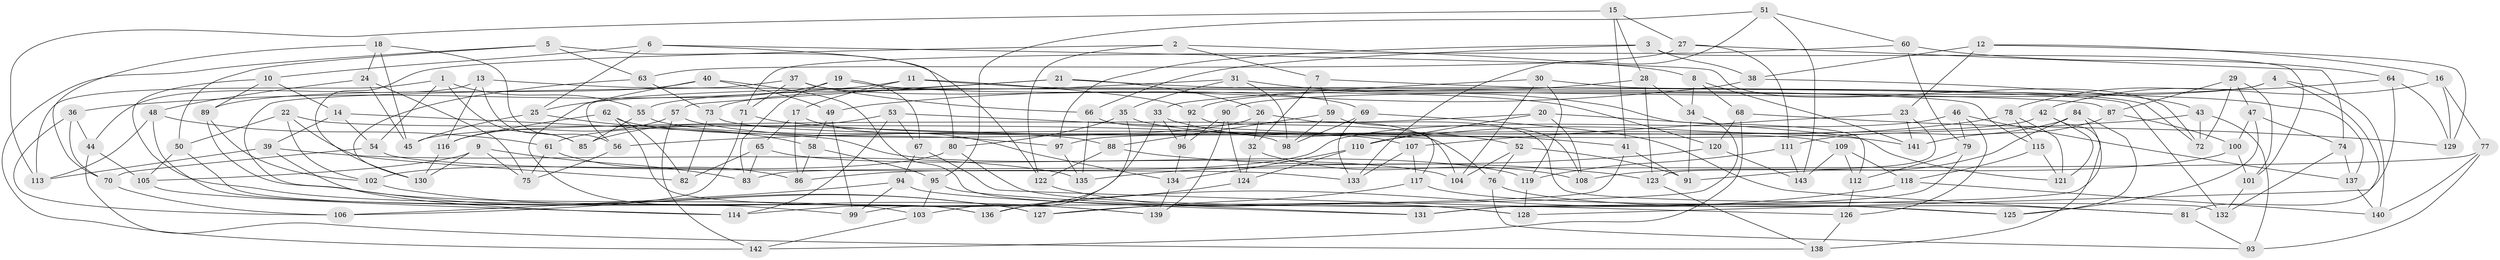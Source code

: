 // Generated by graph-tools (version 1.1) at 2025/11/02/27/25 16:11:42]
// undirected, 143 vertices, 286 edges
graph export_dot {
graph [start="1"]
  node [color=gray90,style=filled];
  1;
  2;
  3;
  4;
  5;
  6;
  7;
  8;
  9;
  10;
  11;
  12;
  13;
  14;
  15;
  16;
  17;
  18;
  19;
  20;
  21;
  22;
  23;
  24;
  25;
  26;
  27;
  28;
  29;
  30;
  31;
  32;
  33;
  34;
  35;
  36;
  37;
  38;
  39;
  40;
  41;
  42;
  43;
  44;
  45;
  46;
  47;
  48;
  49;
  50;
  51;
  52;
  53;
  54;
  55;
  56;
  57;
  58;
  59;
  60;
  61;
  62;
  63;
  64;
  65;
  66;
  67;
  68;
  69;
  70;
  71;
  72;
  73;
  74;
  75;
  76;
  77;
  78;
  79;
  80;
  81;
  82;
  83;
  84;
  85;
  86;
  87;
  88;
  89;
  90;
  91;
  92;
  93;
  94;
  95;
  96;
  97;
  98;
  99;
  100;
  101;
  102;
  103;
  104;
  105;
  106;
  107;
  108;
  109;
  110;
  111;
  112;
  113;
  114;
  115;
  116;
  117;
  118;
  119;
  120;
  121;
  122;
  123;
  124;
  125;
  126;
  127;
  128;
  129;
  130;
  131;
  132;
  133;
  134;
  135;
  136;
  137;
  138;
  139;
  140;
  141;
  142;
  143;
  1 -- 55;
  1 -- 54;
  1 -- 85;
  1 -- 113;
  2 -- 130;
  2 -- 122;
  2 -- 8;
  2 -- 7;
  3 -- 97;
  3 -- 66;
  3 -- 38;
  3 -- 101;
  4 -- 90;
  4 -- 81;
  4 -- 55;
  4 -- 140;
  5 -- 63;
  5 -- 122;
  5 -- 142;
  5 -- 50;
  6 -- 80;
  6 -- 25;
  6 -- 72;
  6 -- 10;
  7 -- 32;
  7 -- 137;
  7 -- 59;
  8 -- 34;
  8 -- 68;
  8 -- 141;
  9 -- 75;
  9 -- 105;
  9 -- 83;
  9 -- 130;
  10 -- 99;
  10 -- 14;
  10 -- 89;
  11 -- 36;
  11 -- 115;
  11 -- 92;
  11 -- 17;
  12 -- 129;
  12 -- 23;
  12 -- 16;
  12 -- 38;
  13 -- 44;
  13 -- 116;
  13 -- 87;
  13 -- 85;
  14 -- 119;
  14 -- 39;
  14 -- 54;
  15 -- 41;
  15 -- 28;
  15 -- 27;
  15 -- 113;
  16 -- 129;
  16 -- 42;
  16 -- 77;
  17 -- 65;
  17 -- 86;
  17 -- 134;
  18 -- 24;
  18 -- 45;
  18 -- 70;
  18 -- 56;
  19 -- 120;
  19 -- 67;
  19 -- 25;
  19 -- 83;
  20 -- 121;
  20 -- 108;
  20 -- 110;
  20 -- 45;
  21 -- 56;
  21 -- 132;
  21 -- 26;
  21 -- 57;
  22 -- 102;
  22 -- 50;
  22 -- 82;
  22 -- 98;
  23 -- 141;
  23 -- 123;
  23 -- 107;
  24 -- 45;
  24 -- 48;
  24 -- 75;
  25 -- 45;
  25 -- 58;
  26 -- 32;
  26 -- 132;
  26 -- 61;
  27 -- 74;
  27 -- 63;
  27 -- 111;
  28 -- 34;
  28 -- 92;
  28 -- 123;
  29 -- 47;
  29 -- 101;
  29 -- 72;
  29 -- 87;
  30 -- 72;
  30 -- 104;
  30 -- 119;
  30 -- 33;
  31 -- 112;
  31 -- 35;
  31 -- 73;
  31 -- 98;
  32 -- 108;
  32 -- 124;
  33 -- 96;
  33 -- 52;
  33 -- 114;
  34 -- 91;
  34 -- 127;
  35 -- 41;
  35 -- 80;
  35 -- 103;
  36 -- 44;
  36 -- 70;
  36 -- 106;
  37 -- 71;
  37 -- 69;
  37 -- 103;
  37 -- 66;
  38 -- 49;
  38 -- 43;
  39 -- 135;
  39 -- 114;
  39 -- 113;
  40 -- 89;
  40 -- 49;
  40 -- 128;
  40 -- 139;
  41 -- 91;
  41 -- 99;
  42 -- 138;
  42 -- 121;
  42 -- 97;
  43 -- 93;
  43 -- 56;
  43 -- 72;
  44 -- 138;
  44 -- 105;
  46 -- 79;
  46 -- 126;
  46 -- 137;
  46 -- 86;
  47 -- 74;
  47 -- 100;
  47 -- 125;
  48 -- 61;
  48 -- 113;
  48 -- 136;
  49 -- 99;
  49 -- 58;
  50 -- 105;
  50 -- 136;
  51 -- 60;
  51 -- 133;
  51 -- 95;
  51 -- 143;
  52 -- 91;
  52 -- 104;
  52 -- 76;
  53 -- 76;
  53 -- 67;
  53 -- 85;
  53 -- 114;
  54 -- 133;
  54 -- 70;
  55 -- 88;
  55 -- 85;
  56 -- 75;
  57 -- 116;
  57 -- 142;
  57 -- 107;
  58 -- 86;
  58 -- 95;
  59 -- 88;
  59 -- 108;
  59 -- 98;
  60 -- 71;
  60 -- 64;
  60 -- 79;
  61 -- 86;
  61 -- 75;
  62 -- 97;
  62 -- 82;
  62 -- 116;
  62 -- 139;
  63 -- 73;
  63 -- 130;
  64 -- 128;
  64 -- 78;
  64 -- 129;
  65 -- 104;
  65 -- 83;
  65 -- 82;
  66 -- 135;
  66 -- 104;
  67 -- 126;
  67 -- 94;
  68 -- 142;
  68 -- 129;
  68 -- 120;
  69 -- 98;
  69 -- 133;
  69 -- 81;
  70 -- 106;
  71 -- 106;
  71 -- 141;
  73 -- 82;
  73 -- 109;
  74 -- 132;
  74 -- 137;
  76 -- 93;
  76 -- 81;
  77 -- 83;
  77 -- 140;
  77 -- 93;
  78 -- 121;
  78 -- 115;
  78 -- 110;
  79 -- 112;
  79 -- 131;
  80 -- 102;
  80 -- 125;
  81 -- 93;
  84 -- 131;
  84 -- 91;
  84 -- 111;
  84 -- 125;
  87 -- 100;
  87 -- 141;
  88 -- 122;
  88 -- 123;
  89 -- 102;
  89 -- 127;
  90 -- 96;
  90 -- 139;
  90 -- 124;
  92 -- 117;
  92 -- 96;
  94 -- 106;
  94 -- 131;
  94 -- 99;
  95 -- 103;
  95 -- 131;
  96 -- 134;
  97 -- 135;
  100 -- 101;
  100 -- 108;
  101 -- 132;
  102 -- 127;
  103 -- 142;
  105 -- 114;
  107 -- 133;
  107 -- 117;
  109 -- 143;
  109 -- 112;
  109 -- 118;
  110 -- 134;
  110 -- 124;
  111 -- 143;
  111 -- 119;
  112 -- 126;
  115 -- 121;
  115 -- 118;
  116 -- 130;
  117 -- 127;
  117 -- 125;
  118 -- 140;
  118 -- 136;
  119 -- 128;
  120 -- 135;
  120 -- 143;
  122 -- 128;
  123 -- 138;
  124 -- 136;
  126 -- 138;
  134 -- 139;
  137 -- 140;
}
